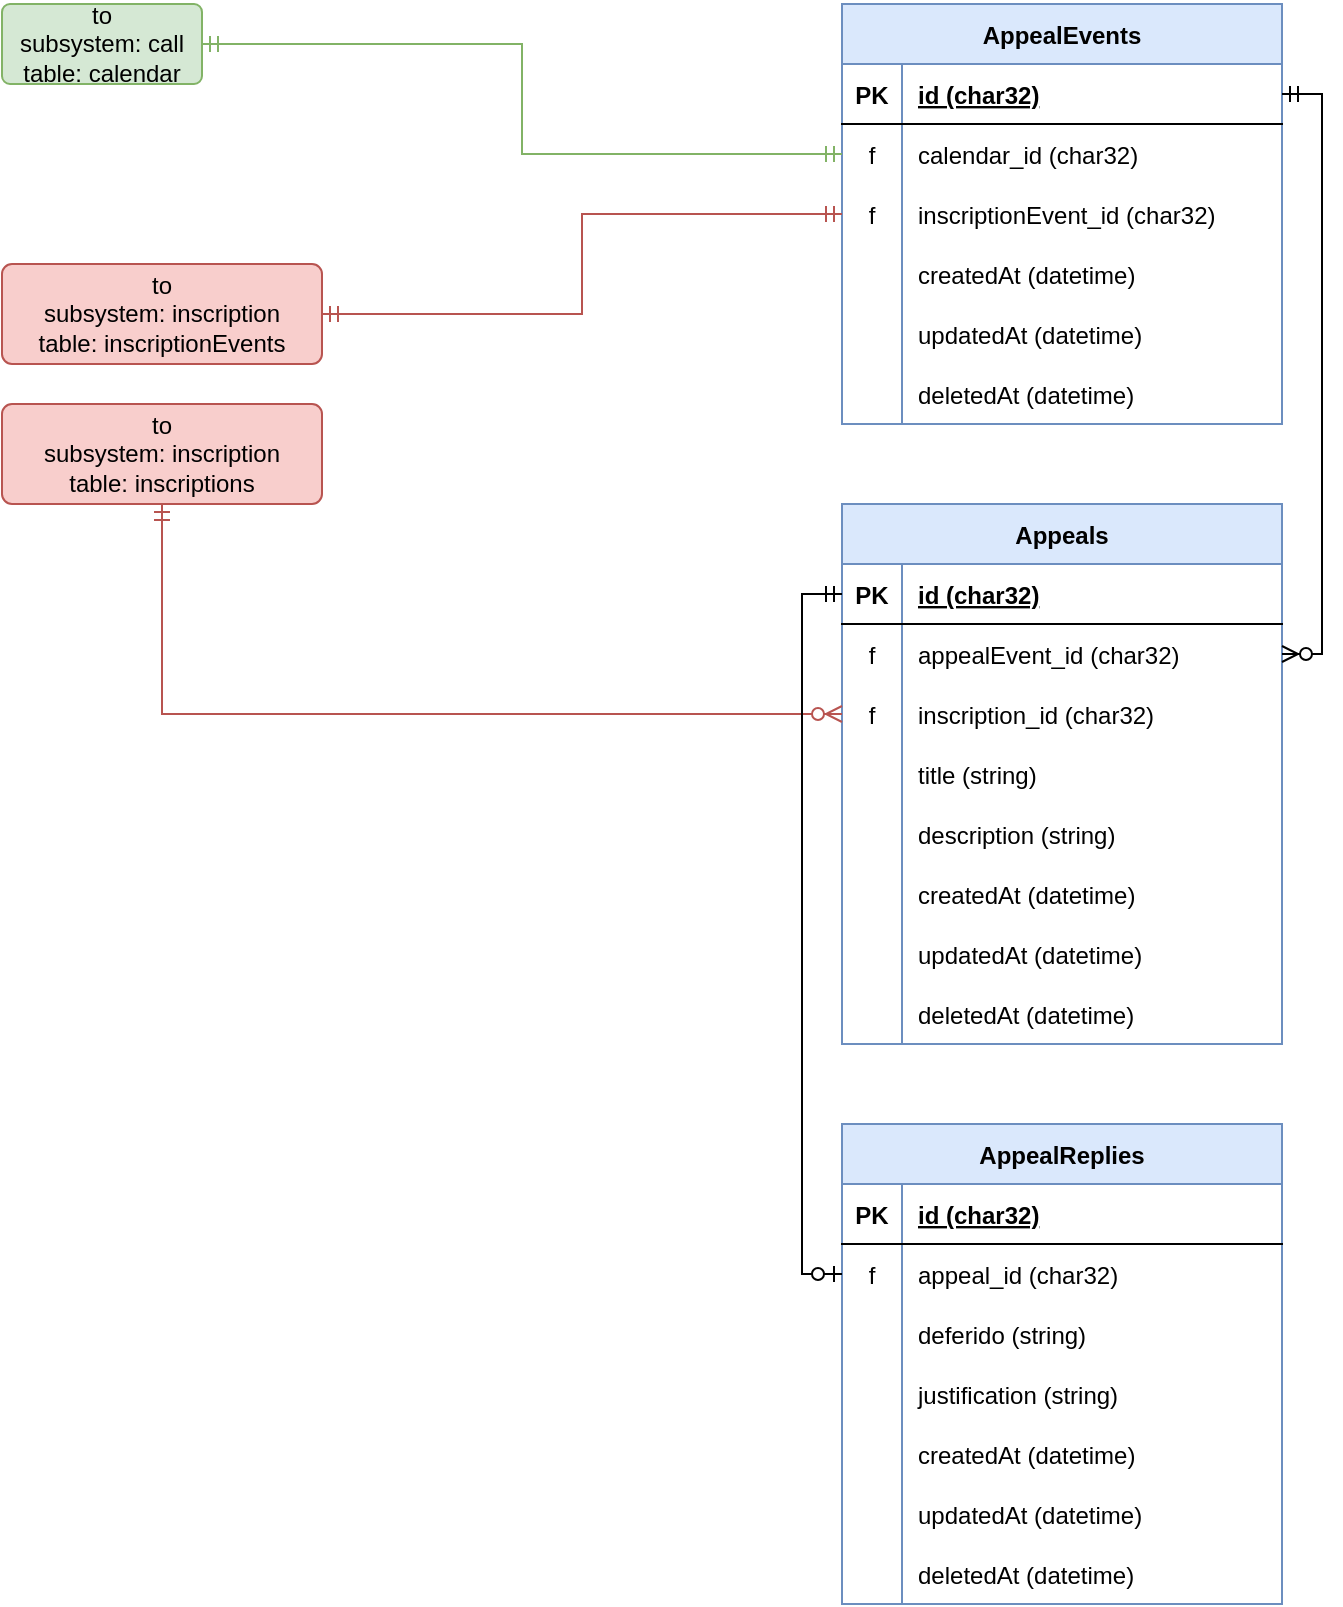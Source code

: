 <mxfile version="13.9.9" type="device"><diagram id="L2zFwyqRx3bvxnhh8DpV" name="Page-1"><mxGraphModel dx="1422" dy="822" grid="1" gridSize="10" guides="1" tooltips="1" connect="1" arrows="1" fold="1" page="1" pageScale="1" pageWidth="827" pageHeight="1169" math="0" shadow="0"><root><mxCell id="0"/><mxCell id="1" parent="0"/><mxCell id="N2YWU0T3yL40sIDLOQy2-25" value="AppealEvents" style="shape=table;startSize=30;container=1;collapsible=1;childLayout=tableLayout;fixedRows=1;rowLines=0;fontStyle=1;align=center;resizeLast=1;fillColor=#dae8fc;strokeColor=#6c8ebf;" parent="1" vertex="1"><mxGeometry x="450" y="100" width="220" height="210" as="geometry"/></mxCell><mxCell id="N2YWU0T3yL40sIDLOQy2-26" value="" style="shape=partialRectangle;collapsible=0;dropTarget=0;pointerEvents=0;fillColor=none;top=0;left=0;bottom=1;right=0;points=[[0,0.5],[1,0.5]];portConstraint=eastwest;" parent="N2YWU0T3yL40sIDLOQy2-25" vertex="1"><mxGeometry y="30" width="220" height="30" as="geometry"/></mxCell><mxCell id="N2YWU0T3yL40sIDLOQy2-27" value="PK" style="shape=partialRectangle;connectable=0;fillColor=none;top=0;left=0;bottom=0;right=0;fontStyle=1;overflow=hidden;" parent="N2YWU0T3yL40sIDLOQy2-26" vertex="1"><mxGeometry width="30" height="30" as="geometry"/></mxCell><mxCell id="N2YWU0T3yL40sIDLOQy2-28" value="id (char32)" style="shape=partialRectangle;connectable=0;fillColor=none;top=0;left=0;bottom=0;right=0;align=left;spacingLeft=6;fontStyle=5;overflow=hidden;" parent="N2YWU0T3yL40sIDLOQy2-26" vertex="1"><mxGeometry x="30" width="190" height="30" as="geometry"/></mxCell><mxCell id="N2YWU0T3yL40sIDLOQy2-29" value="" style="shape=partialRectangle;collapsible=0;dropTarget=0;pointerEvents=0;fillColor=none;top=0;left=0;bottom=0;right=0;points=[[0,0.5],[1,0.5]];portConstraint=eastwest;" parent="N2YWU0T3yL40sIDLOQy2-25" vertex="1"><mxGeometry y="60" width="220" height="30" as="geometry"/></mxCell><mxCell id="N2YWU0T3yL40sIDLOQy2-30" value="f" style="shape=partialRectangle;connectable=0;fillColor=none;top=0;left=0;bottom=0;right=0;editable=1;overflow=hidden;" parent="N2YWU0T3yL40sIDLOQy2-29" vertex="1"><mxGeometry width="30" height="30" as="geometry"/></mxCell><mxCell id="N2YWU0T3yL40sIDLOQy2-31" value="calendar_id (char32)" style="shape=partialRectangle;connectable=0;fillColor=none;top=0;left=0;bottom=0;right=0;align=left;spacingLeft=6;overflow=hidden;" parent="N2YWU0T3yL40sIDLOQy2-29" vertex="1"><mxGeometry x="30" width="190" height="30" as="geometry"/></mxCell><mxCell id="N2YWU0T3yL40sIDLOQy2-32" value="" style="shape=partialRectangle;collapsible=0;dropTarget=0;pointerEvents=0;fillColor=none;top=0;left=0;bottom=0;right=0;points=[[0,0.5],[1,0.5]];portConstraint=eastwest;" parent="N2YWU0T3yL40sIDLOQy2-25" vertex="1"><mxGeometry y="90" width="220" height="30" as="geometry"/></mxCell><mxCell id="N2YWU0T3yL40sIDLOQy2-33" value="f" style="shape=partialRectangle;connectable=0;fillColor=none;top=0;left=0;bottom=0;right=0;editable=1;overflow=hidden;" parent="N2YWU0T3yL40sIDLOQy2-32" vertex="1"><mxGeometry width="30" height="30" as="geometry"/></mxCell><mxCell id="N2YWU0T3yL40sIDLOQy2-34" value="inscriptionEvent_id (char32)" style="shape=partialRectangle;connectable=0;fillColor=none;top=0;left=0;bottom=0;right=0;align=left;spacingLeft=6;overflow=hidden;" parent="N2YWU0T3yL40sIDLOQy2-32" vertex="1"><mxGeometry x="30" width="190" height="30" as="geometry"/></mxCell><mxCell id="vElu4ASvFblQ5TX130j5-1" style="shape=partialRectangle;collapsible=0;dropTarget=0;pointerEvents=0;fillColor=none;top=0;left=0;bottom=0;right=0;points=[[0,0.5],[1,0.5]];portConstraint=eastwest;" vertex="1" parent="N2YWU0T3yL40sIDLOQy2-25"><mxGeometry y="120" width="220" height="30" as="geometry"/></mxCell><mxCell id="vElu4ASvFblQ5TX130j5-2" style="shape=partialRectangle;connectable=0;fillColor=none;top=0;left=0;bottom=0;right=0;editable=1;overflow=hidden;" vertex="1" parent="vElu4ASvFblQ5TX130j5-1"><mxGeometry width="30" height="30" as="geometry"/></mxCell><mxCell id="vElu4ASvFblQ5TX130j5-3" value="createdAt (datetime)" style="shape=partialRectangle;connectable=0;fillColor=none;top=0;left=0;bottom=0;right=0;align=left;spacingLeft=6;overflow=hidden;" vertex="1" parent="vElu4ASvFblQ5TX130j5-1"><mxGeometry x="30" width="190" height="30" as="geometry"/></mxCell><mxCell id="vElu4ASvFblQ5TX130j5-4" style="shape=partialRectangle;collapsible=0;dropTarget=0;pointerEvents=0;fillColor=none;top=0;left=0;bottom=0;right=0;points=[[0,0.5],[1,0.5]];portConstraint=eastwest;" vertex="1" parent="N2YWU0T3yL40sIDLOQy2-25"><mxGeometry y="150" width="220" height="30" as="geometry"/></mxCell><mxCell id="vElu4ASvFblQ5TX130j5-5" style="shape=partialRectangle;connectable=0;fillColor=none;top=0;left=0;bottom=0;right=0;editable=1;overflow=hidden;" vertex="1" parent="vElu4ASvFblQ5TX130j5-4"><mxGeometry width="30" height="30" as="geometry"/></mxCell><mxCell id="vElu4ASvFblQ5TX130j5-6" value="updatedAt (datetime)" style="shape=partialRectangle;connectable=0;fillColor=none;top=0;left=0;bottom=0;right=0;align=left;spacingLeft=6;overflow=hidden;" vertex="1" parent="vElu4ASvFblQ5TX130j5-4"><mxGeometry x="30" width="190" height="30" as="geometry"/></mxCell><mxCell id="vElu4ASvFblQ5TX130j5-7" style="shape=partialRectangle;collapsible=0;dropTarget=0;pointerEvents=0;fillColor=none;top=0;left=0;bottom=0;right=0;points=[[0,0.5],[1,0.5]];portConstraint=eastwest;" vertex="1" parent="N2YWU0T3yL40sIDLOQy2-25"><mxGeometry y="180" width="220" height="30" as="geometry"/></mxCell><mxCell id="vElu4ASvFblQ5TX130j5-8" style="shape=partialRectangle;connectable=0;fillColor=none;top=0;left=0;bottom=0;right=0;editable=1;overflow=hidden;" vertex="1" parent="vElu4ASvFblQ5TX130j5-7"><mxGeometry width="30" height="30" as="geometry"/></mxCell><mxCell id="vElu4ASvFblQ5TX130j5-9" value="deletedAt (datetime)" style="shape=partialRectangle;connectable=0;fillColor=none;top=0;left=0;bottom=0;right=0;align=left;spacingLeft=6;overflow=hidden;" vertex="1" parent="vElu4ASvFblQ5TX130j5-7"><mxGeometry x="30" width="190" height="30" as="geometry"/></mxCell><mxCell id="N2YWU0T3yL40sIDLOQy2-45" value="Appeals" style="shape=table;startSize=30;container=1;collapsible=1;childLayout=tableLayout;fixedRows=1;rowLines=0;fontStyle=1;align=center;resizeLast=1;strokeColor=#6c8ebf;fillColor=#dae8fc;" parent="1" vertex="1"><mxGeometry x="450" y="350" width="220" height="270" as="geometry"/></mxCell><mxCell id="N2YWU0T3yL40sIDLOQy2-46" value="" style="shape=partialRectangle;collapsible=0;dropTarget=0;pointerEvents=0;fillColor=none;top=0;left=0;bottom=1;right=0;points=[[0,0.5],[1,0.5]];portConstraint=eastwest;" parent="N2YWU0T3yL40sIDLOQy2-45" vertex="1"><mxGeometry y="30" width="220" height="30" as="geometry"/></mxCell><mxCell id="N2YWU0T3yL40sIDLOQy2-47" value="PK" style="shape=partialRectangle;connectable=0;fillColor=none;top=0;left=0;bottom=0;right=0;fontStyle=1;overflow=hidden;" parent="N2YWU0T3yL40sIDLOQy2-46" vertex="1"><mxGeometry width="30" height="30" as="geometry"/></mxCell><mxCell id="N2YWU0T3yL40sIDLOQy2-48" value="id (char32)" style="shape=partialRectangle;connectable=0;top=0;left=0;bottom=0;right=0;align=left;spacingLeft=6;fontStyle=5;overflow=hidden;fillColor=none;" parent="N2YWU0T3yL40sIDLOQy2-46" vertex="1"><mxGeometry x="30" width="190" height="30" as="geometry"/></mxCell><mxCell id="N2YWU0T3yL40sIDLOQy2-79" style="shape=partialRectangle;collapsible=0;dropTarget=0;pointerEvents=0;fillColor=none;top=0;left=0;bottom=0;right=0;points=[[0,0.5],[1,0.5]];portConstraint=eastwest;" parent="N2YWU0T3yL40sIDLOQy2-45" vertex="1"><mxGeometry y="60" width="220" height="30" as="geometry"/></mxCell><mxCell id="N2YWU0T3yL40sIDLOQy2-80" value="f" style="shape=partialRectangle;connectable=0;fillColor=none;top=0;left=0;bottom=0;right=0;editable=1;overflow=hidden;" parent="N2YWU0T3yL40sIDLOQy2-79" vertex="1"><mxGeometry width="30" height="30" as="geometry"/></mxCell><mxCell id="N2YWU0T3yL40sIDLOQy2-81" value="appealEvent_id (char32)" style="shape=partialRectangle;connectable=0;top=0;left=0;bottom=0;right=0;align=left;spacingLeft=6;overflow=hidden;fillColor=none;" parent="N2YWU0T3yL40sIDLOQy2-79" vertex="1"><mxGeometry x="30" width="190" height="30" as="geometry"/></mxCell><mxCell id="N2YWU0T3yL40sIDLOQy2-49" value="" style="shape=partialRectangle;collapsible=0;dropTarget=0;pointerEvents=0;fillColor=none;top=0;left=0;bottom=0;right=0;points=[[0,0.5],[1,0.5]];portConstraint=eastwest;" parent="N2YWU0T3yL40sIDLOQy2-45" vertex="1"><mxGeometry y="90" width="220" height="30" as="geometry"/></mxCell><mxCell id="N2YWU0T3yL40sIDLOQy2-50" value="f" style="shape=partialRectangle;connectable=0;fillColor=none;top=0;left=0;bottom=0;right=0;editable=1;overflow=hidden;" parent="N2YWU0T3yL40sIDLOQy2-49" vertex="1"><mxGeometry width="30" height="30" as="geometry"/></mxCell><mxCell id="N2YWU0T3yL40sIDLOQy2-51" value="inscription_id (char32)" style="shape=partialRectangle;connectable=0;fillColor=none;top=0;left=0;bottom=0;right=0;align=left;spacingLeft=6;overflow=hidden;" parent="N2YWU0T3yL40sIDLOQy2-49" vertex="1"><mxGeometry x="30" width="190" height="30" as="geometry"/></mxCell><mxCell id="N2YWU0T3yL40sIDLOQy2-55" style="shape=partialRectangle;collapsible=0;dropTarget=0;pointerEvents=0;fillColor=none;top=0;left=0;bottom=0;right=0;points=[[0,0.5],[1,0.5]];portConstraint=eastwest;" parent="N2YWU0T3yL40sIDLOQy2-45" vertex="1"><mxGeometry y="120" width="220" height="30" as="geometry"/></mxCell><mxCell id="N2YWU0T3yL40sIDLOQy2-56" style="shape=partialRectangle;connectable=0;fillColor=none;top=0;left=0;bottom=0;right=0;editable=1;overflow=hidden;" parent="N2YWU0T3yL40sIDLOQy2-55" vertex="1"><mxGeometry width="30" height="30" as="geometry"/></mxCell><mxCell id="N2YWU0T3yL40sIDLOQy2-57" value="title (string)" style="shape=partialRectangle;connectable=0;fillColor=none;top=0;left=0;bottom=0;right=0;align=left;spacingLeft=6;overflow=hidden;" parent="N2YWU0T3yL40sIDLOQy2-55" vertex="1"><mxGeometry x="30" width="190" height="30" as="geometry"/></mxCell><mxCell id="N2YWU0T3yL40sIDLOQy2-58" style="shape=partialRectangle;collapsible=0;dropTarget=0;pointerEvents=0;fillColor=none;top=0;left=0;bottom=0;right=0;points=[[0,0.5],[1,0.5]];portConstraint=eastwest;" parent="N2YWU0T3yL40sIDLOQy2-45" vertex="1"><mxGeometry y="150" width="220" height="30" as="geometry"/></mxCell><mxCell id="N2YWU0T3yL40sIDLOQy2-59" style="shape=partialRectangle;connectable=0;fillColor=none;top=0;left=0;bottom=0;right=0;editable=1;overflow=hidden;" parent="N2YWU0T3yL40sIDLOQy2-58" vertex="1"><mxGeometry width="30" height="30" as="geometry"/></mxCell><mxCell id="N2YWU0T3yL40sIDLOQy2-60" value="description (string)" style="shape=partialRectangle;connectable=0;fillColor=none;top=0;left=0;bottom=0;right=0;align=left;spacingLeft=6;overflow=hidden;" parent="N2YWU0T3yL40sIDLOQy2-58" vertex="1"><mxGeometry x="30" width="190" height="30" as="geometry"/></mxCell><mxCell id="N2YWU0T3yL40sIDLOQy2-67" style="shape=partialRectangle;collapsible=0;dropTarget=0;pointerEvents=0;fillColor=none;top=0;left=0;bottom=0;right=0;points=[[0,0.5],[1,0.5]];portConstraint=eastwest;" parent="N2YWU0T3yL40sIDLOQy2-45" vertex="1"><mxGeometry y="180" width="220" height="30" as="geometry"/></mxCell><mxCell id="N2YWU0T3yL40sIDLOQy2-68" style="shape=partialRectangle;connectable=0;fillColor=none;top=0;left=0;bottom=0;right=0;editable=1;overflow=hidden;" parent="N2YWU0T3yL40sIDLOQy2-67" vertex="1"><mxGeometry width="30" height="30" as="geometry"/></mxCell><mxCell id="N2YWU0T3yL40sIDLOQy2-69" value="createdAt (datetime)" style="shape=partialRectangle;connectable=0;fillColor=none;top=0;left=0;bottom=0;right=0;align=left;spacingLeft=6;overflow=hidden;" parent="N2YWU0T3yL40sIDLOQy2-67" vertex="1"><mxGeometry x="30" width="190" height="30" as="geometry"/></mxCell><mxCell id="N2YWU0T3yL40sIDLOQy2-70" style="shape=partialRectangle;collapsible=0;dropTarget=0;pointerEvents=0;fillColor=none;top=0;left=0;bottom=0;right=0;points=[[0,0.5],[1,0.5]];portConstraint=eastwest;" parent="N2YWU0T3yL40sIDLOQy2-45" vertex="1"><mxGeometry y="210" width="220" height="30" as="geometry"/></mxCell><mxCell id="N2YWU0T3yL40sIDLOQy2-71" style="shape=partialRectangle;connectable=0;fillColor=none;top=0;left=0;bottom=0;right=0;editable=1;overflow=hidden;" parent="N2YWU0T3yL40sIDLOQy2-70" vertex="1"><mxGeometry width="30" height="30" as="geometry"/></mxCell><mxCell id="N2YWU0T3yL40sIDLOQy2-72" value="updatedAt (datetime)" style="shape=partialRectangle;connectable=0;fillColor=none;top=0;left=0;bottom=0;right=0;align=left;spacingLeft=6;overflow=hidden;" parent="N2YWU0T3yL40sIDLOQy2-70" vertex="1"><mxGeometry x="30" width="190" height="30" as="geometry"/></mxCell><mxCell id="N2YWU0T3yL40sIDLOQy2-73" style="shape=partialRectangle;collapsible=0;dropTarget=0;pointerEvents=0;fillColor=none;top=0;left=0;bottom=0;right=0;points=[[0,0.5],[1,0.5]];portConstraint=eastwest;" parent="N2YWU0T3yL40sIDLOQy2-45" vertex="1"><mxGeometry y="240" width="220" height="30" as="geometry"/></mxCell><mxCell id="N2YWU0T3yL40sIDLOQy2-74" style="shape=partialRectangle;connectable=0;fillColor=none;top=0;left=0;bottom=0;right=0;editable=1;overflow=hidden;" parent="N2YWU0T3yL40sIDLOQy2-73" vertex="1"><mxGeometry width="30" height="30" as="geometry"/></mxCell><mxCell id="N2YWU0T3yL40sIDLOQy2-75" value="deletedAt (datetime)" style="shape=partialRectangle;connectable=0;fillColor=none;top=0;left=0;bottom=0;right=0;align=left;spacingLeft=6;overflow=hidden;" parent="N2YWU0T3yL40sIDLOQy2-73" vertex="1"><mxGeometry x="30" width="190" height="30" as="geometry"/></mxCell><mxCell id="N2YWU0T3yL40sIDLOQy2-91" style="edgeStyle=orthogonalEdgeStyle;rounded=0;orthogonalLoop=1;jettySize=auto;html=1;startArrow=ERzeroToMany;startFill=1;endArrow=ERmandOne;endFill=0;entryX=1;entryY=0.5;entryDx=0;entryDy=0;exitX=1;exitY=0.5;exitDx=0;exitDy=0;" parent="1" source="N2YWU0T3yL40sIDLOQy2-79" target="N2YWU0T3yL40sIDLOQy2-26" edge="1"><mxGeometry relative="1" as="geometry"/></mxCell><mxCell id="N2YWU0T3yL40sIDLOQy2-97" value="to&lt;br&gt;subsystem: call&lt;br&gt;table: calendar" style="rounded=1;arcSize=10;whiteSpace=wrap;html=1;align=center;fillColor=#d5e8d4;strokeColor=#82b366;" parent="1" vertex="1"><mxGeometry x="30" y="100" width="100" height="40" as="geometry"/></mxCell><mxCell id="N2YWU0T3yL40sIDLOQy2-98" style="edgeStyle=orthogonalEdgeStyle;rounded=0;orthogonalLoop=1;jettySize=auto;html=1;entryX=1;entryY=0.5;entryDx=0;entryDy=0;startArrow=ERmandOne;startFill=0;endArrow=ERmandOne;endFill=0;fillColor=#d5e8d4;strokeColor=#82b366;" parent="1" source="N2YWU0T3yL40sIDLOQy2-29" target="N2YWU0T3yL40sIDLOQy2-97" edge="1"><mxGeometry relative="1" as="geometry"/></mxCell><mxCell id="N2YWU0T3yL40sIDLOQy2-99" value="to&lt;br&gt;subsystem: inscription&lt;br&gt;table: inscriptionEvents" style="rounded=1;arcSize=10;whiteSpace=wrap;html=1;align=center;fillColor=#f8cecc;strokeColor=#b85450;" parent="1" vertex="1"><mxGeometry x="30" y="230" width="160" height="50" as="geometry"/></mxCell><mxCell id="N2YWU0T3yL40sIDLOQy2-100" style="edgeStyle=orthogonalEdgeStyle;rounded=0;orthogonalLoop=1;jettySize=auto;html=1;entryX=1;entryY=0.5;entryDx=0;entryDy=0;startArrow=ERmandOne;startFill=0;endArrow=ERmandOne;endFill=0;fillColor=#f8cecc;strokeColor=#b85450;" parent="1" source="N2YWU0T3yL40sIDLOQy2-32" target="N2YWU0T3yL40sIDLOQy2-99" edge="1"><mxGeometry relative="1" as="geometry"/></mxCell><mxCell id="N2YWU0T3yL40sIDLOQy2-101" value="to&lt;br&gt;subsystem: inscription&lt;br&gt;table: inscriptions" style="rounded=1;arcSize=10;whiteSpace=wrap;html=1;align=center;fillColor=#f8cecc;strokeColor=#b85450;" parent="1" vertex="1"><mxGeometry x="30" y="300" width="160" height="50" as="geometry"/></mxCell><mxCell id="N2YWU0T3yL40sIDLOQy2-102" style="edgeStyle=orthogonalEdgeStyle;rounded=0;orthogonalLoop=1;jettySize=auto;html=1;startArrow=ERzeroToMany;startFill=1;endArrow=ERmandOne;endFill=0;fillColor=#f8cecc;strokeColor=#b85450;" parent="1" source="N2YWU0T3yL40sIDLOQy2-49" target="N2YWU0T3yL40sIDLOQy2-101" edge="1"><mxGeometry relative="1" as="geometry"/></mxCell><mxCell id="xPUukCzDINqgLXDKiLEO-1" value="AppealReplies" style="shape=table;startSize=30;container=1;collapsible=1;childLayout=tableLayout;fixedRows=1;rowLines=0;fontStyle=1;align=center;resizeLast=1;strokeColor=#6c8ebf;fillColor=#dae8fc;" parent="1" vertex="1"><mxGeometry x="450" y="660" width="220" height="240" as="geometry"/></mxCell><mxCell id="xPUukCzDINqgLXDKiLEO-2" value="" style="shape=partialRectangle;collapsible=0;dropTarget=0;pointerEvents=0;fillColor=none;top=0;left=0;bottom=1;right=0;points=[[0,0.5],[1,0.5]];portConstraint=eastwest;" parent="xPUukCzDINqgLXDKiLEO-1" vertex="1"><mxGeometry y="30" width="220" height="30" as="geometry"/></mxCell><mxCell id="xPUukCzDINqgLXDKiLEO-3" value="PK" style="shape=partialRectangle;connectable=0;fillColor=none;top=0;left=0;bottom=0;right=0;fontStyle=1;overflow=hidden;" parent="xPUukCzDINqgLXDKiLEO-2" vertex="1"><mxGeometry width="30" height="30" as="geometry"/></mxCell><mxCell id="xPUukCzDINqgLXDKiLEO-4" value="id (char32)" style="shape=partialRectangle;connectable=0;top=0;left=0;bottom=0;right=0;align=left;spacingLeft=6;fontStyle=5;overflow=hidden;fillColor=none;" parent="xPUukCzDINqgLXDKiLEO-2" vertex="1"><mxGeometry x="30" width="190" height="30" as="geometry"/></mxCell><mxCell id="xPUukCzDINqgLXDKiLEO-5" style="shape=partialRectangle;collapsible=0;dropTarget=0;pointerEvents=0;fillColor=none;top=0;left=0;bottom=0;right=0;points=[[0,0.5],[1,0.5]];portConstraint=eastwest;" parent="xPUukCzDINqgLXDKiLEO-1" vertex="1"><mxGeometry y="60" width="220" height="30" as="geometry"/></mxCell><mxCell id="xPUukCzDINqgLXDKiLEO-6" value="f" style="shape=partialRectangle;connectable=0;fillColor=none;top=0;left=0;bottom=0;right=0;editable=1;overflow=hidden;" parent="xPUukCzDINqgLXDKiLEO-5" vertex="1"><mxGeometry width="30" height="30" as="geometry"/></mxCell><mxCell id="xPUukCzDINqgLXDKiLEO-7" value="appeal_id (char32)" style="shape=partialRectangle;connectable=0;top=0;left=0;bottom=0;right=0;align=left;spacingLeft=6;overflow=hidden;fillColor=none;" parent="xPUukCzDINqgLXDKiLEO-5" vertex="1"><mxGeometry x="30" width="190" height="30" as="geometry"/></mxCell><mxCell id="xPUukCzDINqgLXDKiLEO-17" style="shape=partialRectangle;collapsible=0;dropTarget=0;pointerEvents=0;fillColor=none;top=0;left=0;bottom=0;right=0;points=[[0,0.5],[1,0.5]];portConstraint=eastwest;" parent="xPUukCzDINqgLXDKiLEO-1" vertex="1"><mxGeometry y="90" width="220" height="30" as="geometry"/></mxCell><mxCell id="xPUukCzDINqgLXDKiLEO-18" style="shape=partialRectangle;connectable=0;fillColor=none;top=0;left=0;bottom=0;right=0;editable=1;overflow=hidden;" parent="xPUukCzDINqgLXDKiLEO-17" vertex="1"><mxGeometry width="30" height="30" as="geometry"/></mxCell><mxCell id="xPUukCzDINqgLXDKiLEO-19" value="deferido (string)" style="shape=partialRectangle;connectable=0;fillColor=none;top=0;left=0;bottom=0;right=0;align=left;spacingLeft=6;overflow=hidden;" parent="xPUukCzDINqgLXDKiLEO-17" vertex="1"><mxGeometry x="30" width="190" height="30" as="geometry"/></mxCell><mxCell id="xPUukCzDINqgLXDKiLEO-20" style="shape=partialRectangle;collapsible=0;dropTarget=0;pointerEvents=0;fillColor=none;top=0;left=0;bottom=0;right=0;points=[[0,0.5],[1,0.5]];portConstraint=eastwest;" parent="xPUukCzDINqgLXDKiLEO-1" vertex="1"><mxGeometry y="120" width="220" height="30" as="geometry"/></mxCell><mxCell id="xPUukCzDINqgLXDKiLEO-21" style="shape=partialRectangle;connectable=0;fillColor=none;top=0;left=0;bottom=0;right=0;editable=1;overflow=hidden;" parent="xPUukCzDINqgLXDKiLEO-20" vertex="1"><mxGeometry width="30" height="30" as="geometry"/></mxCell><mxCell id="xPUukCzDINqgLXDKiLEO-22" value="justification (string)" style="shape=partialRectangle;connectable=0;fillColor=none;top=0;left=0;bottom=0;right=0;align=left;spacingLeft=6;overflow=hidden;" parent="xPUukCzDINqgLXDKiLEO-20" vertex="1"><mxGeometry x="30" width="190" height="30" as="geometry"/></mxCell><mxCell id="xPUukCzDINqgLXDKiLEO-23" style="shape=partialRectangle;collapsible=0;dropTarget=0;pointerEvents=0;fillColor=none;top=0;left=0;bottom=0;right=0;points=[[0,0.5],[1,0.5]];portConstraint=eastwest;" parent="xPUukCzDINqgLXDKiLEO-1" vertex="1"><mxGeometry y="150" width="220" height="30" as="geometry"/></mxCell><mxCell id="xPUukCzDINqgLXDKiLEO-24" style="shape=partialRectangle;connectable=0;fillColor=none;top=0;left=0;bottom=0;right=0;editable=1;overflow=hidden;" parent="xPUukCzDINqgLXDKiLEO-23" vertex="1"><mxGeometry width="30" height="30" as="geometry"/></mxCell><mxCell id="xPUukCzDINqgLXDKiLEO-25" value="createdAt (datetime)" style="shape=partialRectangle;connectable=0;fillColor=none;top=0;left=0;bottom=0;right=0;align=left;spacingLeft=6;overflow=hidden;" parent="xPUukCzDINqgLXDKiLEO-23" vertex="1"><mxGeometry x="30" width="190" height="30" as="geometry"/></mxCell><mxCell id="xPUukCzDINqgLXDKiLEO-26" style="shape=partialRectangle;collapsible=0;dropTarget=0;pointerEvents=0;fillColor=none;top=0;left=0;bottom=0;right=0;points=[[0,0.5],[1,0.5]];portConstraint=eastwest;" parent="xPUukCzDINqgLXDKiLEO-1" vertex="1"><mxGeometry y="180" width="220" height="30" as="geometry"/></mxCell><mxCell id="xPUukCzDINqgLXDKiLEO-27" style="shape=partialRectangle;connectable=0;fillColor=none;top=0;left=0;bottom=0;right=0;editable=1;overflow=hidden;" parent="xPUukCzDINqgLXDKiLEO-26" vertex="1"><mxGeometry width="30" height="30" as="geometry"/></mxCell><mxCell id="xPUukCzDINqgLXDKiLEO-28" value="updatedAt (datetime)" style="shape=partialRectangle;connectable=0;fillColor=none;top=0;left=0;bottom=0;right=0;align=left;spacingLeft=6;overflow=hidden;" parent="xPUukCzDINqgLXDKiLEO-26" vertex="1"><mxGeometry x="30" width="190" height="30" as="geometry"/></mxCell><mxCell id="xPUukCzDINqgLXDKiLEO-29" style="shape=partialRectangle;collapsible=0;dropTarget=0;pointerEvents=0;fillColor=none;top=0;left=0;bottom=0;right=0;points=[[0,0.5],[1,0.5]];portConstraint=eastwest;" parent="xPUukCzDINqgLXDKiLEO-1" vertex="1"><mxGeometry y="210" width="220" height="30" as="geometry"/></mxCell><mxCell id="xPUukCzDINqgLXDKiLEO-30" style="shape=partialRectangle;connectable=0;fillColor=none;top=0;left=0;bottom=0;right=0;editable=1;overflow=hidden;" parent="xPUukCzDINqgLXDKiLEO-29" vertex="1"><mxGeometry width="30" height="30" as="geometry"/></mxCell><mxCell id="xPUukCzDINqgLXDKiLEO-31" value="deletedAt (datetime)" style="shape=partialRectangle;connectable=0;fillColor=none;top=0;left=0;bottom=0;right=0;align=left;spacingLeft=6;overflow=hidden;" parent="xPUukCzDINqgLXDKiLEO-29" vertex="1"><mxGeometry x="30" width="190" height="30" as="geometry"/></mxCell><mxCell id="xPUukCzDINqgLXDKiLEO-37" style="edgeStyle=orthogonalEdgeStyle;rounded=0;orthogonalLoop=1;jettySize=auto;html=1;entryX=0;entryY=0.5;entryDx=0;entryDy=0;startArrow=ERzeroToOne;startFill=1;endArrow=ERmandOne;endFill=0;" parent="1" source="xPUukCzDINqgLXDKiLEO-5" target="N2YWU0T3yL40sIDLOQy2-46" edge="1"><mxGeometry relative="1" as="geometry"/></mxCell></root></mxGraphModel></diagram></mxfile>